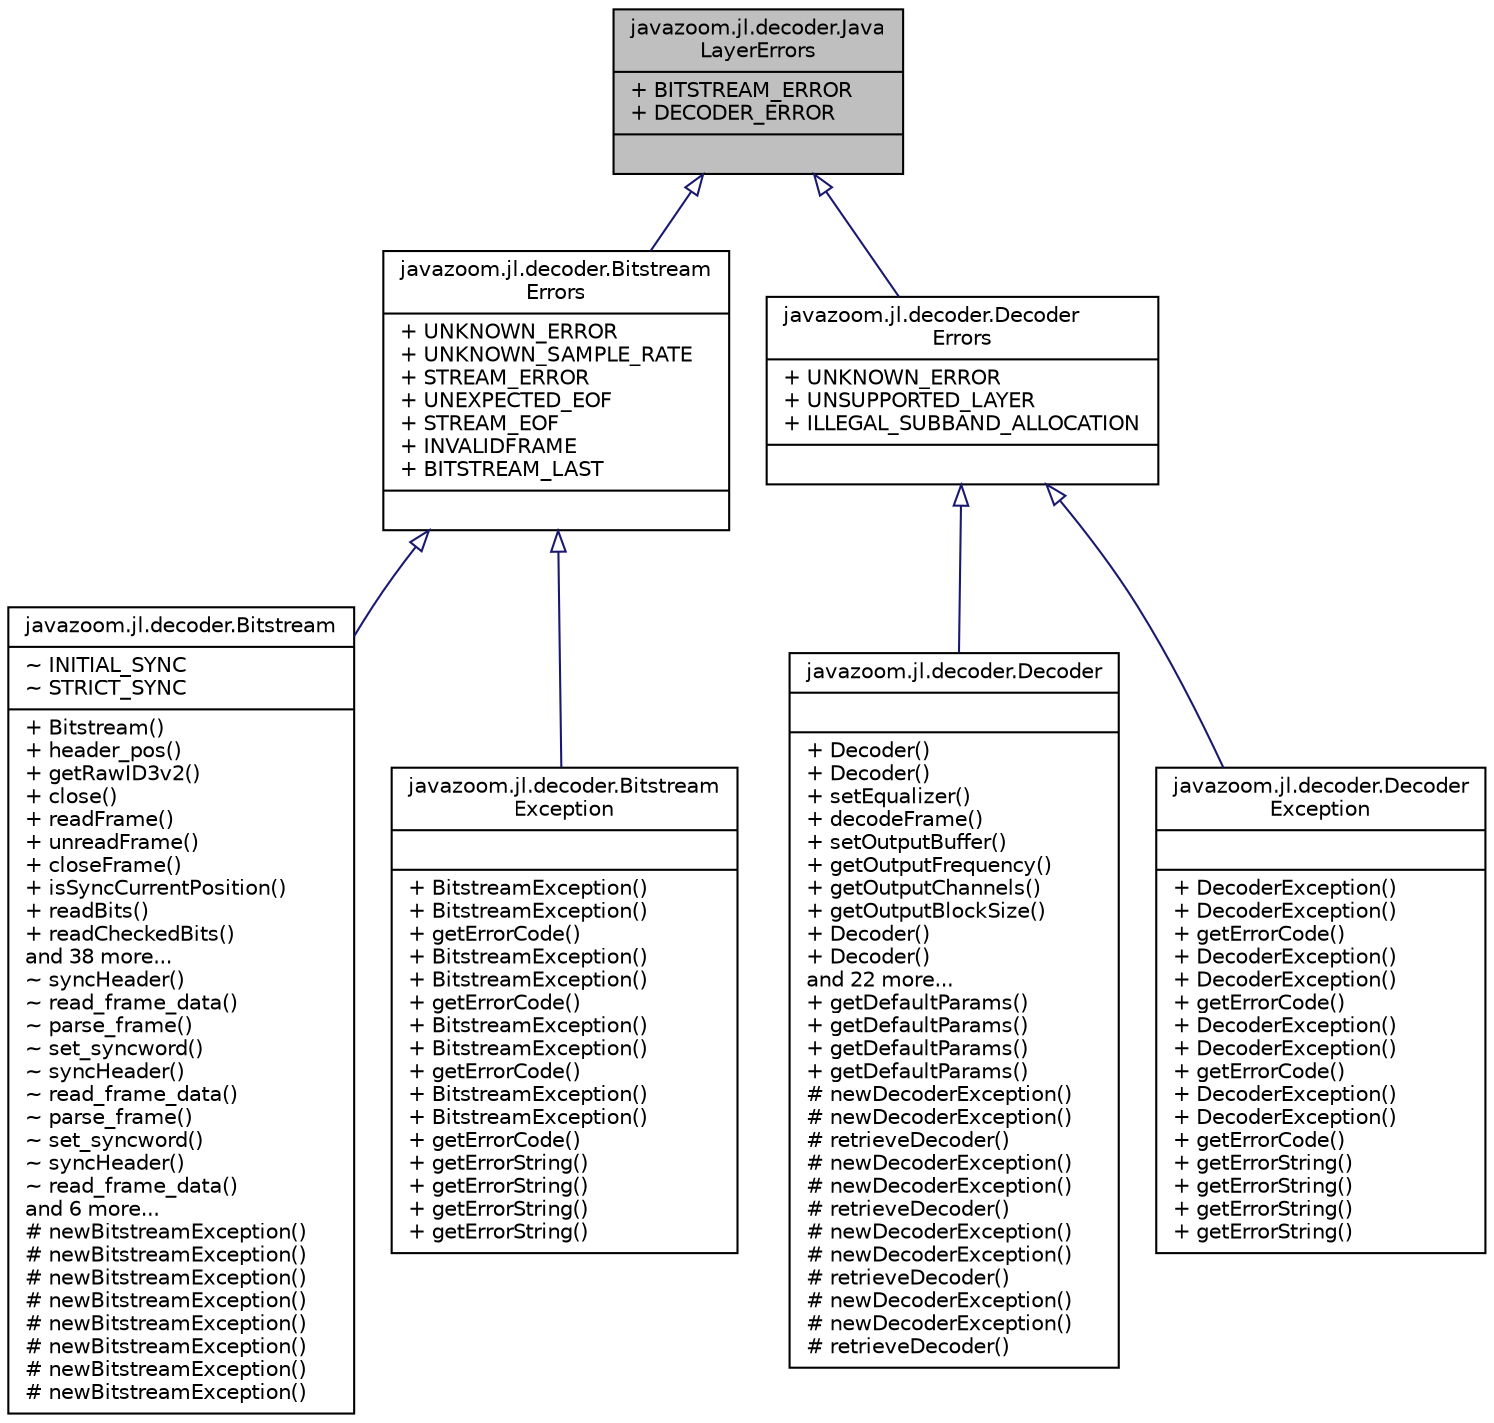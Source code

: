 digraph "javazoom.jl.decoder.JavaLayerErrors"
{
 // LATEX_PDF_SIZE
  edge [fontname="Helvetica",fontsize="10",labelfontname="Helvetica",labelfontsize="10"];
  node [fontname="Helvetica",fontsize="10",shape=record];
  Node1 [label="{javazoom.jl.decoder.Java\lLayerErrors\n|+ BITSTREAM_ERROR\l+ DECODER_ERROR\l|}",height=0.2,width=0.4,color="black", fillcolor="grey75", style="filled", fontcolor="black",tooltip=" "];
  Node1 -> Node2 [dir="back",color="midnightblue",fontsize="10",style="solid",arrowtail="onormal",fontname="Helvetica"];
  Node2 [label="{javazoom.jl.decoder.Bitstream\lErrors\n|+ UNKNOWN_ERROR\l+ UNKNOWN_SAMPLE_RATE\l+ STREAM_ERROR\l+ UNEXPECTED_EOF\l+ STREAM_EOF\l+ INVALIDFRAME\l+ BITSTREAM_LAST\l|}",height=0.2,width=0.4,color="black", fillcolor="white", style="filled",URL="$interfacejavazoom_1_1jl_1_1decoder_1_1_bitstream_errors.html",tooltip=" "];
  Node2 -> Node3 [dir="back",color="midnightblue",fontsize="10",style="solid",arrowtail="onormal",fontname="Helvetica"];
  Node3 [label="{javazoom.jl.decoder.Bitstream\n|~ INITIAL_SYNC\l~ STRICT_SYNC\l|+ Bitstream()\l+ header_pos()\l+ getRawID3v2()\l+ close()\l+ readFrame()\l+ unreadFrame()\l+ closeFrame()\l+ isSyncCurrentPosition()\l+ readBits()\l+ readCheckedBits()\land 38 more...\l~ syncHeader()\l~ read_frame_data()\l~ parse_frame()\l~ set_syncword()\l~ syncHeader()\l~ read_frame_data()\l~ parse_frame()\l~ set_syncword()\l~ syncHeader()\l~ read_frame_data()\land 6 more...\l# newBitstreamException()\l# newBitstreamException()\l# newBitstreamException()\l# newBitstreamException()\l# newBitstreamException()\l# newBitstreamException()\l# newBitstreamException()\l# newBitstreamException()\l}",height=0.2,width=0.4,color="black", fillcolor="white", style="filled",URL="$classjavazoom_1_1jl_1_1decoder_1_1_bitstream.html",tooltip=" "];
  Node2 -> Node4 [dir="back",color="midnightblue",fontsize="10",style="solid",arrowtail="onormal",fontname="Helvetica"];
  Node4 [label="{javazoom.jl.decoder.Bitstream\lException\n||+ BitstreamException()\l+ BitstreamException()\l+ getErrorCode()\l+ BitstreamException()\l+ BitstreamException()\l+ getErrorCode()\l+ BitstreamException()\l+ BitstreamException()\l+ getErrorCode()\l+ BitstreamException()\l+ BitstreamException()\l+ getErrorCode()\l+ getErrorString()\l+ getErrorString()\l+ getErrorString()\l+ getErrorString()\l}",height=0.2,width=0.4,color="black", fillcolor="white", style="filled",URL="$classjavazoom_1_1jl_1_1decoder_1_1_bitstream_exception.html",tooltip=" "];
  Node1 -> Node5 [dir="back",color="midnightblue",fontsize="10",style="solid",arrowtail="onormal",fontname="Helvetica"];
  Node5 [label="{javazoom.jl.decoder.Decoder\lErrors\n|+ UNKNOWN_ERROR\l+ UNSUPPORTED_LAYER\l+ ILLEGAL_SUBBAND_ALLOCATION\l|}",height=0.2,width=0.4,color="black", fillcolor="white", style="filled",URL="$interfacejavazoom_1_1jl_1_1decoder_1_1_decoder_errors.html",tooltip=" "];
  Node5 -> Node6 [dir="back",color="midnightblue",fontsize="10",style="solid",arrowtail="onormal",fontname="Helvetica"];
  Node6 [label="{javazoom.jl.decoder.Decoder\n||+ Decoder()\l+ Decoder()\l+ setEqualizer()\l+ decodeFrame()\l+ setOutputBuffer()\l+ getOutputFrequency()\l+ getOutputChannels()\l+ getOutputBlockSize()\l+ Decoder()\l+ Decoder()\land 22 more...\l+ getDefaultParams()\l+ getDefaultParams()\l+ getDefaultParams()\l+ getDefaultParams()\l# newDecoderException()\l# newDecoderException()\l# retrieveDecoder()\l# newDecoderException()\l# newDecoderException()\l# retrieveDecoder()\l# newDecoderException()\l# newDecoderException()\l# retrieveDecoder()\l# newDecoderException()\l# newDecoderException()\l# retrieveDecoder()\l}",height=0.2,width=0.4,color="black", fillcolor="white", style="filled",URL="$classjavazoom_1_1jl_1_1decoder_1_1_decoder.html",tooltip=" "];
  Node5 -> Node7 [dir="back",color="midnightblue",fontsize="10",style="solid",arrowtail="onormal",fontname="Helvetica"];
  Node7 [label="{javazoom.jl.decoder.Decoder\lException\n||+ DecoderException()\l+ DecoderException()\l+ getErrorCode()\l+ DecoderException()\l+ DecoderException()\l+ getErrorCode()\l+ DecoderException()\l+ DecoderException()\l+ getErrorCode()\l+ DecoderException()\l+ DecoderException()\l+ getErrorCode()\l+ getErrorString()\l+ getErrorString()\l+ getErrorString()\l+ getErrorString()\l}",height=0.2,width=0.4,color="black", fillcolor="white", style="filled",URL="$classjavazoom_1_1jl_1_1decoder_1_1_decoder_exception.html",tooltip=" "];
}
